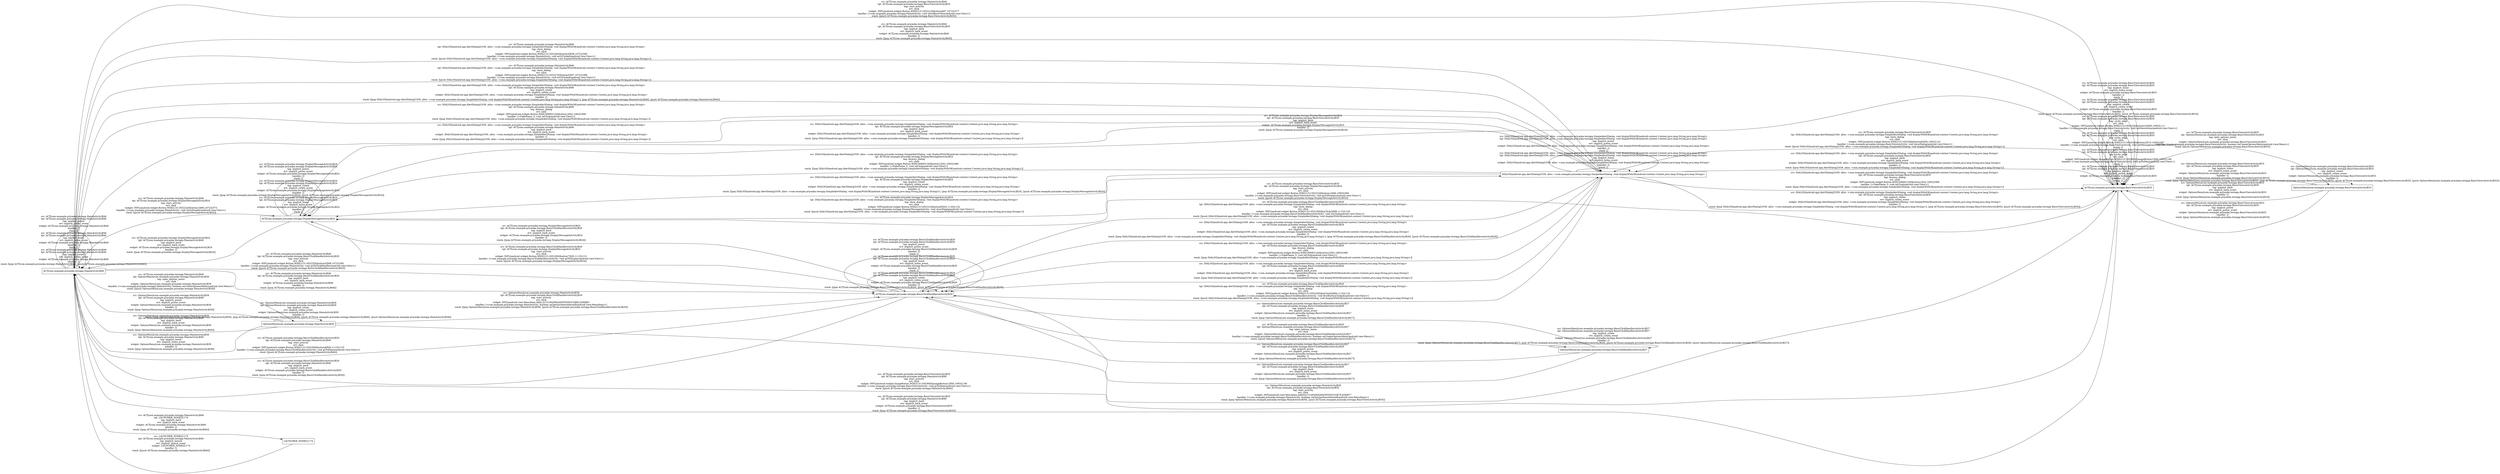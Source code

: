 digraph G {
 rankdir=LR;
 node[shape=box];
 n4 [label="ACT[com.example.priyanka.testapp.MainActivity]846"];
 n1 [label="ACT[com.example.priyanka.testapp.DisplayMessageActivity]824"];
 n5 [label="DIALOG[android.app.AlertDialog]1039, alloc: <com.example.priyanka.testapp.SimpleAlertDialog: void displayWithOK(android.content.Context,java.lang.String,java.lang.String)>"];
 n8 [label="OptionsMenu[com.example.priyanka.testapp.MainActivity]839"];
 n9 [label="LAUNCHER_NODE[]1174"];
 n3 [label="ACT[com.example.priyanka.testapp.BasicViewsActivity]835"];
 n6 [label="OptionsMenu[com.example.priyanka.testapp.BasicClickHandlersActivity]827"];
 n2 [label="ACT[com.example.priyanka.testapp.BasicClickHandlersActivity]829"];
 n7 [label="OptionsMenu[com.example.priyanka.testapp.BasicViewsActivity]833"];
 n4 -> n9 [label="src: ACT[com.example.priyanka.testapp.MainActivity]846\ntgt: LAUNCHER_NODE[]1174\ntag: implicit_back\nevt: implicit_back_event\nwidget: ACT[com.example.priyanka.testapp.MainActivity]846\nhandler: []\nstack: [[pop ACT[com.example.priyanka.testapp.MainActivity]846]]\n"];
 n4 -> n4 [label="src: ACT[com.example.priyanka.testapp.MainActivity]846\ntgt: ACT[com.example.priyanka.testapp.MainActivity]846\ntag: implicit_rotate\nevt: implicit_rotate_event\nwidget: ACT[com.example.priyanka.testapp.MainActivity]846\nhandler: []\nstack: [[pop ACT[com.example.priyanka.testapp.MainActivity]846], [push ACT[com.example.priyanka.testapp.MainActivity]846]]\n"];
 n4 -> n1 [label="src: ACT[com.example.priyanka.testapp.MainActivity]846\ntgt: ACT[com.example.priyanka.testapp.DisplayMessageActivity]824\ntag: start_activity\nevt: click\nwidget: INFL[android.widget.Button,WID[2131165222|0|button1]496,1072]1073\nhandler: [<com.example.priyanka.testapp.MainActivity: void showDisplay(android.view.View)>]\nstack: [[push ACT[com.example.priyanka.testapp.DisplayMessageActivity]824]]\n"];
 n4 -> n2 [label="src: ACT[com.example.priyanka.testapp.MainActivity]846\ntgt: ACT[com.example.priyanka.testapp.BasicClickHandlersActivity]829\ntag: start_activity\nevt: click\nwidget: INFL[android.widget.Button,WID[2131165225|0|button3]509,1072]1081\nhandler: [<com.example.priyanka.testapp.MainActivity: void goToClickHandler(android.view.View)>]\nstack: [[push ACT[com.example.priyanka.testapp.BasicClickHandlersActivity]829]]\n"];
 n4 -> n4 [label="src: ACT[com.example.priyanka.testapp.MainActivity]846\ntgt: ACT[com.example.priyanka.testapp.MainActivity]846\ntag: implicit_home\nevt: implicit_home_event\nwidget: ACT[com.example.priyanka.testapp.MainActivity]846\nhandler: []\nstack: []\n"];
 n4 -> n4 [label="src: ACT[com.example.priyanka.testapp.MainActivity]846\ntgt: ACT[com.example.priyanka.testapp.MainActivity]846\ntag: implicit_power\nevt: implicit_power_event\nwidget: ACT[com.example.priyanka.testapp.MainActivity]846\nhandler: []\nstack: []\n"];
 n4 -> n5 [label="src: ACT[com.example.priyanka.testapp.MainActivity]846\ntgt: DIALOG[android.app.AlertDialog]1039, alloc: <com.example.priyanka.testapp.SimpleAlertDialog: void displayWithOK(android.content.Context,java.lang.String,java.lang.String)>\ntag: show_dialog\nevt: click\nwidget: INFL[android.widget.Button,WID[2131165226|0|button4]508,1072]1085\nhandler: [<com.example.priyanka.testapp.MainActivity: void act2Clicked(android.view.View)>]\nstack: [[push DIALOG[android.app.AlertDialog]1039, alloc: <com.example.priyanka.testapp.SimpleAlertDialog: void displayWithOK(android.content.Context,java.lang.String,java.lang.String)>]]\n"];
 n4 -> n5 [label="src: ACT[com.example.priyanka.testapp.MainActivity]846\ntgt: DIALOG[android.app.AlertDialog]1039, alloc: <com.example.priyanka.testapp.SimpleAlertDialog: void displayWithOK(android.content.Context,java.lang.String,java.lang.String)>\ntag: show_dialog\nevt: click\nwidget: INFL[android.widget.Button,WID[2131165227|0|button5]507,1072]1089\nhandler: [<com.example.priyanka.testapp.MainActivity: void act3Clicked(android.view.View)>]\nstack: [[push DIALOG[android.app.AlertDialog]1039, alloc: <com.example.priyanka.testapp.SimpleAlertDialog: void displayWithOK(android.content.Context,java.lang.String,java.lang.String)>]]\n"];
 n4 -> n8 [label="src: ACT[com.example.priyanka.testapp.MainActivity]846\ntgt: OptionsMenu[com.example.priyanka.testapp.MainActivity]839\ntag: open_options_menu\nevt: click\nwidget: OptionsMenu[com.example.priyanka.testapp.MainActivity]839\nhandler: [<com.example.priyanka.testapp.MainActivity: boolean onCreateOptionsMenu(android.view.Menu)>]\nstack: [[push OptionsMenu[com.example.priyanka.testapp.MainActivity]839]]\n"];
 n4 -> n3 [label="src: ACT[com.example.priyanka.testapp.MainActivity]846\ntgt: ACT[com.example.priyanka.testapp.BasicViewsActivity]835\ntag: start_activity\nevt: click\nwidget: INFL[android.widget.Button,WID[2131165221|0|button]497,1072]1077\nhandler: [<com.example.priyanka.testapp.MainActivity: void showBasicView(android.view.View)>]\nstack: [[push ACT[com.example.priyanka.testapp.BasicViewsActivity]835]]\n"];
 n4 -> n3 [label="src: ACT[com.example.priyanka.testapp.MainActivity]846\ntgt: ACT[com.example.priyanka.testapp.BasicViewsActivity]835\ntag: implicit_back\nevt: implicit_back_event\nwidget: ACT[com.example.priyanka.testapp.MainActivity]846\nhandler: []\nstack: [[pop ACT[com.example.priyanka.testapp.MainActivity]846]]\n"];
 n4 -> n2 [label="src: ACT[com.example.priyanka.testapp.MainActivity]846\ntgt: ACT[com.example.priyanka.testapp.BasicClickHandlersActivity]829\ntag: implicit_back\nevt: implicit_back_event\nwidget: ACT[com.example.priyanka.testapp.MainActivity]846\nhandler: []\nstack: [[pop ACT[com.example.priyanka.testapp.MainActivity]846]]\n"];
 n1 -> n1 [label="src: ACT[com.example.priyanka.testapp.DisplayMessageActivity]824\ntgt: ACT[com.example.priyanka.testapp.DisplayMessageActivity]824\ntag: implicit_home\nevt: implicit_home_event\nwidget: ACT[com.example.priyanka.testapp.DisplayMessageActivity]824\nhandler: []\nstack: []\n"];
 n1 -> n1 [label="src: ACT[com.example.priyanka.testapp.DisplayMessageActivity]824\ntgt: ACT[com.example.priyanka.testapp.DisplayMessageActivity]824\ntag: implicit_rotate\nevt: implicit_rotate_event\nwidget: ACT[com.example.priyanka.testapp.DisplayMessageActivity]824\nhandler: []\nstack: [[pop ACT[com.example.priyanka.testapp.DisplayMessageActivity]824], [push ACT[com.example.priyanka.testapp.DisplayMessageActivity]824]]\n"];
 n1 -> n4 [label="src: ACT[com.example.priyanka.testapp.DisplayMessageActivity]824\ntgt: ACT[com.example.priyanka.testapp.MainActivity]846\ntag: implicit_back\nevt: implicit_back_event\nwidget: ACT[com.example.priyanka.testapp.DisplayMessageActivity]824\nhandler: []\nstack: [[pop ACT[com.example.priyanka.testapp.DisplayMessageActivity]824]]\n"];
 n1 -> n1 [label="src: ACT[com.example.priyanka.testapp.DisplayMessageActivity]824\ntgt: ACT[com.example.priyanka.testapp.DisplayMessageActivity]824\ntag: implicit_power\nevt: implicit_power_event\nwidget: ACT[com.example.priyanka.testapp.DisplayMessageActivity]824\nhandler: []\nstack: []\n"];
 n1 -> n3 [label="src: ACT[com.example.priyanka.testapp.DisplayMessageActivity]824\ntgt: ACT[com.example.priyanka.testapp.BasicViewsActivity]835\ntag: implicit_back\nevt: implicit_back_event\nwidget: ACT[com.example.priyanka.testapp.DisplayMessageActivity]824\nhandler: []\nstack: [[pop ACT[com.example.priyanka.testapp.DisplayMessageActivity]824]]\n"];
 n1 -> n2 [label="src: ACT[com.example.priyanka.testapp.DisplayMessageActivity]824\ntgt: ACT[com.example.priyanka.testapp.BasicClickHandlersActivity]829\ntag: implicit_back\nevt: implicit_back_event\nwidget: ACT[com.example.priyanka.testapp.DisplayMessageActivity]824\nhandler: []\nstack: [[pop ACT[com.example.priyanka.testapp.DisplayMessageActivity]824]]\n"];
 n1 -> n5 [label="src: ACT[com.example.priyanka.testapp.DisplayMessageActivity]824\ntgt: DIALOG[android.app.AlertDialog]1039, alloc: <com.example.priyanka.testapp.SimpleAlertDialog: void displayWithOK(android.content.Context,java.lang.String,java.lang.String)>\ntag: show_dialog\nevt: click\nwidget: INFL[android.widget.Button,WID[2131165231|0|button9]503,1130]1132\nhandler: [<com.example.priyanka.testapp.DisplayMessageActivity: void showDialog(android.view.View)>]\nstack: [[push DIALOG[android.app.AlertDialog]1039, alloc: <com.example.priyanka.testapp.SimpleAlertDialog: void displayWithOK(android.content.Context,java.lang.String,java.lang.String)>]]\n"];
 n5 -> n2 [label="src: DIALOG[android.app.AlertDialog]1039, alloc: <com.example.priyanka.testapp.SimpleAlertDialog: void displayWithOK(android.content.Context,java.lang.String,java.lang.String)>\ntgt: ACT[com.example.priyanka.testapp.BasicClickHandlersActivity]829\ntag: implicit_rotate\nevt: implicit_rotate_event\nwidget: DIALOG[android.app.AlertDialog]1039, alloc: <com.example.priyanka.testapp.SimpleAlertDialog: void displayWithOK(android.content.Context,java.lang.String,java.lang.String)>\nhandler: []\nstack: [[pop DIALOG[android.app.AlertDialog]1039, alloc: <com.example.priyanka.testapp.SimpleAlertDialog: void displayWithOK(android.content.Context,java.lang.String,java.lang.String)>], [pop ACT[com.example.priyanka.testapp.BasicClickHandlersActivity]829], [push ACT[com.example.priyanka.testapp.BasicClickHandlersActivity]829]]\n"];
 n5 -> n4 [label="src: DIALOG[android.app.AlertDialog]1039, alloc: <com.example.priyanka.testapp.SimpleAlertDialog: void displayWithOK(android.content.Context,java.lang.String,java.lang.String)>\ntgt: ACT[com.example.priyanka.testapp.MainActivity]846\ntag: implicit_rotate\nevt: implicit_rotate_event\nwidget: DIALOG[android.app.AlertDialog]1039, alloc: <com.example.priyanka.testapp.SimpleAlertDialog: void displayWithOK(android.content.Context,java.lang.String,java.lang.String)>\nhandler: []\nstack: [[pop DIALOG[android.app.AlertDialog]1039, alloc: <com.example.priyanka.testapp.SimpleAlertDialog: void displayWithOK(android.content.Context,java.lang.String,java.lang.String)>], [pop ACT[com.example.priyanka.testapp.MainActivity]846], [push ACT[com.example.priyanka.testapp.MainActivity]846]]\n"];
 n5 -> n5 [label="src: DIALOG[android.app.AlertDialog]1039, alloc: <com.example.priyanka.testapp.SimpleAlertDialog: void displayWithOK(android.content.Context,java.lang.String,java.lang.String)>\ntgt: DIALOG[android.app.AlertDialog]1039, alloc: <com.example.priyanka.testapp.SimpleAlertDialog: void displayWithOK(android.content.Context,java.lang.String,java.lang.String)>\ntag: implicit_home\nevt: implicit_home_event\nwidget: DIALOG[android.app.AlertDialog]1039, alloc: <com.example.priyanka.testapp.SimpleAlertDialog: void displayWithOK(android.content.Context,java.lang.String,java.lang.String)>\nhandler: []\nstack: []\n"];
 n5 -> n1 [label="src: DIALOG[android.app.AlertDialog]1039, alloc: <com.example.priyanka.testapp.SimpleAlertDialog: void displayWithOK(android.content.Context,java.lang.String,java.lang.String)>\ntgt: ACT[com.example.priyanka.testapp.DisplayMessageActivity]824\ntag: implicit_back\nevt: implicit_back_event\nwidget: DIALOG[android.app.AlertDialog]1039, alloc: <com.example.priyanka.testapp.SimpleAlertDialog: void displayWithOK(android.content.Context,java.lang.String,java.lang.String)>\nhandler: []\nstack: [[pop DIALOG[android.app.AlertDialog]1039, alloc: <com.example.priyanka.testapp.SimpleAlertDialog: void displayWithOK(android.content.Context,java.lang.String,java.lang.String)>]]\n"];
 n5 -> n4 [label="src: DIALOG[android.app.AlertDialog]1039, alloc: <com.example.priyanka.testapp.SimpleAlertDialog: void displayWithOK(android.content.Context,java.lang.String,java.lang.String)>\ntgt: ACT[com.example.priyanka.testapp.MainActivity]846\ntag: dismiss_dialog\nevt: click\nwidget: INFL[android.widget.Button,WID[16908313|0|button1]262,1063]1068\nhandler: [<FakeName_5: void onClick(android.view.View)>]\nstack: [[pop DIALOG[android.app.AlertDialog]1039, alloc: <com.example.priyanka.testapp.SimpleAlertDialog: void displayWithOK(android.content.Context,java.lang.String,java.lang.String)>]]\n"];
 n5 -> n2 [label="src: DIALOG[android.app.AlertDialog]1039, alloc: <com.example.priyanka.testapp.SimpleAlertDialog: void displayWithOK(android.content.Context,java.lang.String,java.lang.String)>\ntgt: ACT[com.example.priyanka.testapp.BasicClickHandlersActivity]829\ntag: dismiss_dialog\nevt: click\nwidget: INFL[android.widget.Button,WID[16908313|0|button1]262,1063]1068\nhandler: [<FakeName_5: void onClick(android.view.View)>]\nstack: [[pop DIALOG[android.app.AlertDialog]1039, alloc: <com.example.priyanka.testapp.SimpleAlertDialog: void displayWithOK(android.content.Context,java.lang.String,java.lang.String)>]]\n"];
 n5 -> n1 [label="src: DIALOG[android.app.AlertDialog]1039, alloc: <com.example.priyanka.testapp.SimpleAlertDialog: void displayWithOK(android.content.Context,java.lang.String,java.lang.String)>\ntgt: ACT[com.example.priyanka.testapp.DisplayMessageActivity]824\ntag: dismiss_dialog\nevt: click\nwidget: INFL[android.widget.Button,WID[16908313|0|button1]262,1063]1068\nhandler: [<FakeName_5: void onClick(android.view.View)>]\nstack: [[pop DIALOG[android.app.AlertDialog]1039, alloc: <com.example.priyanka.testapp.SimpleAlertDialog: void displayWithOK(android.content.Context,java.lang.String,java.lang.String)>]]\n"];
 n5 -> n5 [label="src: DIALOG[android.app.AlertDialog]1039, alloc: <com.example.priyanka.testapp.SimpleAlertDialog: void displayWithOK(android.content.Context,java.lang.String,java.lang.String)>\ntgt: DIALOG[android.app.AlertDialog]1039, alloc: <com.example.priyanka.testapp.SimpleAlertDialog: void displayWithOK(android.content.Context,java.lang.String,java.lang.String)>\ntag: implicit_power\nevt: implicit_power_event\nwidget: DIALOG[android.app.AlertDialog]1039, alloc: <com.example.priyanka.testapp.SimpleAlertDialog: void displayWithOK(android.content.Context,java.lang.String,java.lang.String)>\nhandler: []\nstack: []\n"];
 n5 -> n3 [label="src: DIALOG[android.app.AlertDialog]1039, alloc: <com.example.priyanka.testapp.SimpleAlertDialog: void displayWithOK(android.content.Context,java.lang.String,java.lang.String)>\ntgt: ACT[com.example.priyanka.testapp.BasicViewsActivity]835\ntag: implicit_back\nevt: implicit_back_event\nwidget: DIALOG[android.app.AlertDialog]1039, alloc: <com.example.priyanka.testapp.SimpleAlertDialog: void displayWithOK(android.content.Context,java.lang.String,java.lang.String)>\nhandler: []\nstack: [[pop DIALOG[android.app.AlertDialog]1039, alloc: <com.example.priyanka.testapp.SimpleAlertDialog: void displayWithOK(android.content.Context,java.lang.String,java.lang.String)>]]\n"];
 n5 -> n3 [label="src: DIALOG[android.app.AlertDialog]1039, alloc: <com.example.priyanka.testapp.SimpleAlertDialog: void displayWithOK(android.content.Context,java.lang.String,java.lang.String)>\ntgt: ACT[com.example.priyanka.testapp.BasicViewsActivity]835\ntag: dismiss_dialog\nevt: click\nwidget: INFL[android.widget.Button,WID[16908313|0|button1]262,1063]1068\nhandler: [<FakeName_5: void onClick(android.view.View)>]\nstack: [[pop DIALOG[android.app.AlertDialog]1039, alloc: <com.example.priyanka.testapp.SimpleAlertDialog: void displayWithOK(android.content.Context,java.lang.String,java.lang.String)>]]\n"];
 n5 -> n3 [label="src: DIALOG[android.app.AlertDialog]1039, alloc: <com.example.priyanka.testapp.SimpleAlertDialog: void displayWithOK(android.content.Context,java.lang.String,java.lang.String)>\ntgt: ACT[com.example.priyanka.testapp.BasicViewsActivity]835\ntag: implicit_rotate\nevt: implicit_rotate_event\nwidget: DIALOG[android.app.AlertDialog]1039, alloc: <com.example.priyanka.testapp.SimpleAlertDialog: void displayWithOK(android.content.Context,java.lang.String,java.lang.String)>\nhandler: []\nstack: [[pop DIALOG[android.app.AlertDialog]1039, alloc: <com.example.priyanka.testapp.SimpleAlertDialog: void displayWithOK(android.content.Context,java.lang.String,java.lang.String)>], [pop ACT[com.example.priyanka.testapp.BasicViewsActivity]835], [push ACT[com.example.priyanka.testapp.BasicViewsActivity]835]]\n"];
 n5 -> n1 [label="src: DIALOG[android.app.AlertDialog]1039, alloc: <com.example.priyanka.testapp.SimpleAlertDialog: void displayWithOK(android.content.Context,java.lang.String,java.lang.String)>\ntgt: ACT[com.example.priyanka.testapp.DisplayMessageActivity]824\ntag: implicit_rotate\nevt: implicit_rotate_event\nwidget: DIALOG[android.app.AlertDialog]1039, alloc: <com.example.priyanka.testapp.SimpleAlertDialog: void displayWithOK(android.content.Context,java.lang.String,java.lang.String)>\nhandler: []\nstack: [[pop DIALOG[android.app.AlertDialog]1039, alloc: <com.example.priyanka.testapp.SimpleAlertDialog: void displayWithOK(android.content.Context,java.lang.String,java.lang.String)>], [pop ACT[com.example.priyanka.testapp.DisplayMessageActivity]824], [push ACT[com.example.priyanka.testapp.DisplayMessageActivity]824]]\n"];
 n5 -> n4 [label="src: DIALOG[android.app.AlertDialog]1039, alloc: <com.example.priyanka.testapp.SimpleAlertDialog: void displayWithOK(android.content.Context,java.lang.String,java.lang.String)>\ntgt: ACT[com.example.priyanka.testapp.MainActivity]846\ntag: implicit_back\nevt: implicit_back_event\nwidget: DIALOG[android.app.AlertDialog]1039, alloc: <com.example.priyanka.testapp.SimpleAlertDialog: void displayWithOK(android.content.Context,java.lang.String,java.lang.String)>\nhandler: []\nstack: [[pop DIALOG[android.app.AlertDialog]1039, alloc: <com.example.priyanka.testapp.SimpleAlertDialog: void displayWithOK(android.content.Context,java.lang.String,java.lang.String)>]]\n"];
 n5 -> n2 [label="src: DIALOG[android.app.AlertDialog]1039, alloc: <com.example.priyanka.testapp.SimpleAlertDialog: void displayWithOK(android.content.Context,java.lang.String,java.lang.String)>\ntgt: ACT[com.example.priyanka.testapp.BasicClickHandlersActivity]829\ntag: implicit_back\nevt: implicit_back_event\nwidget: DIALOG[android.app.AlertDialog]1039, alloc: <com.example.priyanka.testapp.SimpleAlertDialog: void displayWithOK(android.content.Context,java.lang.String,java.lang.String)>\nhandler: []\nstack: [[pop DIALOG[android.app.AlertDialog]1039, alloc: <com.example.priyanka.testapp.SimpleAlertDialog: void displayWithOK(android.content.Context,java.lang.String,java.lang.String)>]]\n"];
 n8 -> n8 [label="src: OptionsMenu[com.example.priyanka.testapp.MainActivity]839\ntgt: OptionsMenu[com.example.priyanka.testapp.MainActivity]839\ntag: implicit_rotate\nevt: implicit_rotate_event\nwidget: OptionsMenu[com.example.priyanka.testapp.MainActivity]839\nhandler: []\nstack: [[pop OptionsMenu[com.example.priyanka.testapp.MainActivity]839], [pop ACT[com.example.priyanka.testapp.MainActivity]846], [push ACT[com.example.priyanka.testapp.MainActivity]846], [push OptionsMenu[com.example.priyanka.testapp.MainActivity]839]]\n"];
 n8 -> n4 [label="src: OptionsMenu[com.example.priyanka.testapp.MainActivity]839\ntgt: ACT[com.example.priyanka.testapp.MainActivity]846\ntag: implicit_power\nevt: implicit_power_event\nwidget: OptionsMenu[com.example.priyanka.testapp.MainActivity]839\nhandler: []\nstack: [[pop OptionsMenu[com.example.priyanka.testapp.MainActivity]839]]\n"];
 n8 -> n3 [label="src: OptionsMenu[com.example.priyanka.testapp.MainActivity]839\ntgt: ACT[com.example.priyanka.testapp.BasicViewsActivity]835\ntag: start_activity\nevt: click\nwidget: INFL[android.view.MenuItem,AID[0|2131492904|ANONYMOUS]879,839]877\nhandler: [<com.example.priyanka.testapp.MainActivity: boolean onOptionsItemSelected(android.view.MenuItem)>]\nstack: [[pop OptionsMenu[com.example.priyanka.testapp.MainActivity]839], [push ACT[com.example.priyanka.testapp.BasicViewsActivity]835]]\n"];
 n8 -> n4 [label="src: OptionsMenu[com.example.priyanka.testapp.MainActivity]839\ntgt: ACT[com.example.priyanka.testapp.MainActivity]846\ntag: implicit_back\nevt: implicit_back_event\nwidget: OptionsMenu[com.example.priyanka.testapp.MainActivity]839\nhandler: []\nstack: [[pop OptionsMenu[com.example.priyanka.testapp.MainActivity]839]]\n"];
 n8 -> n4 [label="src: OptionsMenu[com.example.priyanka.testapp.MainActivity]839\ntgt: ACT[com.example.priyanka.testapp.MainActivity]846\ntag: implicit_home\nevt: implicit_home_event\nwidget: OptionsMenu[com.example.priyanka.testapp.MainActivity]839\nhandler: []\nstack: [[pop OptionsMenu[com.example.priyanka.testapp.MainActivity]839]]\n"];
 n8 -> n2 [label="src: OptionsMenu[com.example.priyanka.testapp.MainActivity]839\ntgt: ACT[com.example.priyanka.testapp.BasicClickHandlersActivity]829\ntag: start_activity\nevt: click\nwidget: INFL[android.view.MenuItem,AID[1|2131492906|ANONYMOUS]882,839]881\nhandler: [<com.example.priyanka.testapp.MainActivity: boolean onOptionsItemSelected(android.view.MenuItem)>]\nstack: [[pop OptionsMenu[com.example.priyanka.testapp.MainActivity]839], [push ACT[com.example.priyanka.testapp.BasicClickHandlersActivity]829]]\n"];
 n9 -> n4 [label="src: LAUNCHER_NODE[]1174\ntgt: ACT[com.example.priyanka.testapp.MainActivity]846\ntag: implicit_launch\nevt: implicit_launch_event\nwidget: LAUNCHER_NODE[]1174\nhandler: []\nstack: [[push ACT[com.example.priyanka.testapp.MainActivity]846]]\n"];
 n3 -> n3 [label="src: ACT[com.example.priyanka.testapp.BasicViewsActivity]835\ntgt: ACT[com.example.priyanka.testapp.BasicViewsActivity]835\ntag: implicit_power\nevt: implicit_power_event\nwidget: ACT[com.example.priyanka.testapp.BasicViewsActivity]835\nhandler: []\nstack: []\n"];
 n3 -> n7 [label="src: ACT[com.example.priyanka.testapp.BasicViewsActivity]835\ntgt: OptionsMenu[com.example.priyanka.testapp.BasicViewsActivity]833\ntag: open_options_menu\nevt: click\nwidget: OptionsMenu[com.example.priyanka.testapp.BasicViewsActivity]833\nhandler: [<com.example.priyanka.testapp.BasicViewsActivity: boolean onCreateOptionsMenu(android.view.Menu)>]\nstack: [[push OptionsMenu[com.example.priyanka.testapp.BasicViewsActivity]833]]\n"];
 n3 -> n3 [label="src: ACT[com.example.priyanka.testapp.BasicViewsActivity]835\ntgt: ACT[com.example.priyanka.testapp.BasicViewsActivity]835\ntag: cyclic_edge\nevt: click\nwidget: INFL[android.widget.ImageButton,WID[2131165269|0|imageButton1]560,1093]1106\nhandler: [<com.example.priyanka.testapp.BasicViewsActivity: void goToMain(android.view.View)>]\nstack: []\n"];
 n3 -> n3 [label="src: ACT[com.example.priyanka.testapp.BasicViewsActivity]835\ntgt: ACT[com.example.priyanka.testapp.BasicViewsActivity]835\ntag: cyclic_edge\nevt: click\nwidget: INFL[android.widget.Button,WID[2131165224|0|button2]510,1093]1097\nhandler: [<com.example.priyanka.testapp.BasicViewsActivity: void setMessage(android.view.View)>]\nstack: []\n"];
 n3 -> n3 [label="src: ACT[com.example.priyanka.testapp.BasicViewsActivity]835\ntgt: ACT[com.example.priyanka.testapp.BasicViewsActivity]835\ntag: cyclic_edge\nevt: click\nwidget: INFL[android.widget.Button,WID[2131165223|0|button10]495,1093]1111\nhandler: [<com.example.priyanka.testapp.BasicViewsActivity: void setNewAction(android.view.View)>]\nstack: []\n"];
 n3 -> n4 [label="src: ACT[com.example.priyanka.testapp.BasicViewsActivity]835\ntgt: ACT[com.example.priyanka.testapp.MainActivity]846\ntag: start_activity\nevt: click\nwidget: INFL[android.widget.ImageButton,WID[2131165269|0|imageButton1]560,1093]1106\nhandler: [<com.example.priyanka.testapp.BasicViewsActivity: void goToMain(android.view.View)>]\nstack: [[push ACT[com.example.priyanka.testapp.MainActivity]846]]\n"];
 n3 -> n3 [label="src: ACT[com.example.priyanka.testapp.BasicViewsActivity]835\ntgt: ACT[com.example.priyanka.testapp.BasicViewsActivity]835\ntag: implicit_rotate\nevt: implicit_rotate_event\nwidget: ACT[com.example.priyanka.testapp.BasicViewsActivity]835\nhandler: []\nstack: [[pop ACT[com.example.priyanka.testapp.BasicViewsActivity]835], [push ACT[com.example.priyanka.testapp.BasicViewsActivity]835]]\n"];
 n3 -> n4 [label="src: ACT[com.example.priyanka.testapp.BasicViewsActivity]835\ntgt: ACT[com.example.priyanka.testapp.MainActivity]846\ntag: implicit_back\nevt: implicit_back_event\nwidget: ACT[com.example.priyanka.testapp.BasicViewsActivity]835\nhandler: []\nstack: [[pop ACT[com.example.priyanka.testapp.BasicViewsActivity]835]]\n"];
 n3 -> n3 [label="src: ACT[com.example.priyanka.testapp.BasicViewsActivity]835\ntgt: ACT[com.example.priyanka.testapp.BasicViewsActivity]835\ntag: implicit_home\nevt: implicit_home_event\nwidget: ACT[com.example.priyanka.testapp.BasicViewsActivity]835\nhandler: []\nstack: []\n"];
 n3 -> n5 [label="src: ACT[com.example.priyanka.testapp.BasicViewsActivity]835\ntgt: DIALOG[android.app.AlertDialog]1039, alloc: <com.example.priyanka.testapp.SimpleAlertDialog: void displayWithOK(android.content.Context,java.lang.String,java.lang.String)>\ntag: show_dialog\nevt: click\nwidget: INFL[android.widget.Button,WID[2131165228|0|button6]506,1093]1101\nhandler: [<com.example.priyanka.testapp.BasicViewsActivity: void showDialog(android.view.View)>]\nstack: [[push DIALOG[android.app.AlertDialog]1039, alloc: <com.example.priyanka.testapp.SimpleAlertDialog: void displayWithOK(android.content.Context,java.lang.String,java.lang.String)>]]\n"];
 n3 -> n1 [label="src: ACT[com.example.priyanka.testapp.BasicViewsActivity]835\ntgt: ACT[com.example.priyanka.testapp.DisplayMessageActivity]824\ntag: start_activity\nevt: click\nwidget: INFL[android.widget.Button,WID[2131165222|0|button1]496,1093]1094\nhandler: [<com.example.priyanka.testapp.BasicViewsActivity: void goToDisplay(android.view.View)>]\nstack: [[push ACT[com.example.priyanka.testapp.DisplayMessageActivity]824]]\n"];
 n6 -> n2 [label="src: OptionsMenu[com.example.priyanka.testapp.BasicClickHandlersActivity]827\ntgt: ACT[com.example.priyanka.testapp.BasicClickHandlersActivity]829\ntag: implicit_power\nevt: implicit_power_event\nwidget: OptionsMenu[com.example.priyanka.testapp.BasicClickHandlersActivity]827\nhandler: []\nstack: [[pop OptionsMenu[com.example.priyanka.testapp.BasicClickHandlersActivity]827]]\n"];
 n6 -> n2 [label="src: OptionsMenu[com.example.priyanka.testapp.BasicClickHandlersActivity]827\ntgt: ACT[com.example.priyanka.testapp.BasicClickHandlersActivity]829\ntag: implicit_back\nevt: implicit_back_event\nwidget: OptionsMenu[com.example.priyanka.testapp.BasicClickHandlersActivity]827\nhandler: []\nstack: [[pop OptionsMenu[com.example.priyanka.testapp.BasicClickHandlersActivity]827]]\n"];
 n6 -> n6 [label="src: OptionsMenu[com.example.priyanka.testapp.BasicClickHandlersActivity]827\ntgt: OptionsMenu[com.example.priyanka.testapp.BasicClickHandlersActivity]827\ntag: implicit_rotate\nevt: implicit_rotate_event\nwidget: OptionsMenu[com.example.priyanka.testapp.BasicClickHandlersActivity]827\nhandler: []\nstack: [[pop OptionsMenu[com.example.priyanka.testapp.BasicClickHandlersActivity]827], [pop ACT[com.example.priyanka.testapp.BasicClickHandlersActivity]829], [push ACT[com.example.priyanka.testapp.BasicClickHandlersActivity]829], [push OptionsMenu[com.example.priyanka.testapp.BasicClickHandlersActivity]827]]\n"];
 n6 -> n2 [label="src: OptionsMenu[com.example.priyanka.testapp.BasicClickHandlersActivity]827\ntgt: ACT[com.example.priyanka.testapp.BasicClickHandlersActivity]829\ntag: implicit_home\nevt: implicit_home_event\nwidget: OptionsMenu[com.example.priyanka.testapp.BasicClickHandlersActivity]827\nhandler: []\nstack: [[pop OptionsMenu[com.example.priyanka.testapp.BasicClickHandlersActivity]827]]\n"];
 n2 -> n2 [label="src: ACT[com.example.priyanka.testapp.BasicClickHandlersActivity]829\ntgt: ACT[com.example.priyanka.testapp.BasicClickHandlersActivity]829\ntag: implicit_rotate\nevt: implicit_rotate_event\nwidget: ACT[com.example.priyanka.testapp.BasicClickHandlersActivity]829\nhandler: []\nstack: [[pop ACT[com.example.priyanka.testapp.BasicClickHandlersActivity]829], [push ACT[com.example.priyanka.testapp.BasicClickHandlersActivity]829]]\n"];
 n2 -> n1 [label="src: ACT[com.example.priyanka.testapp.BasicClickHandlersActivity]829\ntgt: ACT[com.example.priyanka.testapp.DisplayMessageActivity]824\ntag: start_activity\nevt: click\nwidget: INFL[android.widget.Button,WID[2131165229|0|button7]505,1115]1121\nhandler: [<com.example.priyanka.testapp.BasicClickHandlersActivity: void goToDisplay(android.view.View)>]\nstack: [[push ACT[com.example.priyanka.testapp.DisplayMessageActivity]824]]\n"];
 n2 -> n4 [label="src: ACT[com.example.priyanka.testapp.BasicClickHandlersActivity]829\ntgt: ACT[com.example.priyanka.testapp.MainActivity]846\ntag: start_activity\nevt: click\nwidget: INFL[android.widget.Button,WID[2131165230|0|button8]504,1115]1125\nhandler: [<com.example.priyanka.testapp.BasicClickHandlersActivity: void goToHome(android.view.View)>]\nstack: [[push ACT[com.example.priyanka.testapp.MainActivity]846]]\n"];
 n2 -> n2 [label="src: ACT[com.example.priyanka.testapp.BasicClickHandlersActivity]829\ntgt: ACT[com.example.priyanka.testapp.BasicClickHandlersActivity]829\ntag: implicit_home\nevt: implicit_home_event\nwidget: ACT[com.example.priyanka.testapp.BasicClickHandlersActivity]829\nhandler: []\nstack: []\n"];
 n2 -> n5 [label="src: ACT[com.example.priyanka.testapp.BasicClickHandlersActivity]829\ntgt: DIALOG[android.app.AlertDialog]1039, alloc: <com.example.priyanka.testapp.SimpleAlertDialog: void displayWithOK(android.content.Context,java.lang.String,java.lang.String)>\ntag: show_dialog\nevt: click\nwidget: INFL[android.widget.Button,WID[2131165219|0|btnClick2]499,1115]1120\nhandler: [<com.example.priyanka.testapp.BasicClickHandlersActivity$1: void onClick(android.view.View)>]\nstack: [[push DIALOG[android.app.AlertDialog]1039, alloc: <com.example.priyanka.testapp.SimpleAlertDialog: void displayWithOK(android.content.Context,java.lang.String,java.lang.String)>]]\n"];
 n2 -> n5 [label="src: ACT[com.example.priyanka.testapp.BasicClickHandlersActivity]829\ntgt: DIALOG[android.app.AlertDialog]1039, alloc: <com.example.priyanka.testapp.SimpleAlertDialog: void displayWithOK(android.content.Context,java.lang.String,java.lang.String)>\ntag: show_dialog\nevt: click\nwidget: INFL[android.widget.Button,WID[2131165220|0|btnClick3]498,1115]1116\nhandler: [<com.example.priyanka.testapp.BasicClickHandlersActivity: void firstButtonClicked(android.view.View)>]\nstack: [[push DIALOG[android.app.AlertDialog]1039, alloc: <com.example.priyanka.testapp.SimpleAlertDialog: void displayWithOK(android.content.Context,java.lang.String,java.lang.String)>]]\n"];
 n2 -> n6 [label="src: ACT[com.example.priyanka.testapp.BasicClickHandlersActivity]829\ntgt: OptionsMenu[com.example.priyanka.testapp.BasicClickHandlersActivity]827\ntag: open_options_menu\nevt: click\nwidget: OptionsMenu[com.example.priyanka.testapp.BasicClickHandlersActivity]827\nhandler: [<com.example.priyanka.testapp.BasicClickHandlersActivity: boolean onCreateOptionsMenu(android.view.Menu)>]\nstack: [[push OptionsMenu[com.example.priyanka.testapp.BasicClickHandlersActivity]827]]\n"];
 n2 -> n2 [label="src: ACT[com.example.priyanka.testapp.BasicClickHandlersActivity]829\ntgt: ACT[com.example.priyanka.testapp.BasicClickHandlersActivity]829\ntag: implicit_power\nevt: implicit_power_event\nwidget: ACT[com.example.priyanka.testapp.BasicClickHandlersActivity]829\nhandler: []\nstack: []\n"];
 n2 -> n4 [label="src: ACT[com.example.priyanka.testapp.BasicClickHandlersActivity]829\ntgt: ACT[com.example.priyanka.testapp.MainActivity]846\ntag: implicit_back\nevt: implicit_back_event\nwidget: ACT[com.example.priyanka.testapp.BasicClickHandlersActivity]829\nhandler: []\nstack: [[pop ACT[com.example.priyanka.testapp.BasicClickHandlersActivity]829]]\n"];
 n7 -> n3 [label="src: OptionsMenu[com.example.priyanka.testapp.BasicViewsActivity]833\ntgt: ACT[com.example.priyanka.testapp.BasicViewsActivity]835\ntag: implicit_home\nevt: implicit_home_event\nwidget: OptionsMenu[com.example.priyanka.testapp.BasicViewsActivity]833\nhandler: []\nstack: [[pop OptionsMenu[com.example.priyanka.testapp.BasicViewsActivity]833]]\n"];
 n7 -> n3 [label="src: OptionsMenu[com.example.priyanka.testapp.BasicViewsActivity]833\ntgt: ACT[com.example.priyanka.testapp.BasicViewsActivity]835\ntag: implicit_back\nevt: implicit_back_event\nwidget: OptionsMenu[com.example.priyanka.testapp.BasicViewsActivity]833\nhandler: []\nstack: [[pop OptionsMenu[com.example.priyanka.testapp.BasicViewsActivity]833]]\n"];
 n7 -> n7 [label="src: OptionsMenu[com.example.priyanka.testapp.BasicViewsActivity]833\ntgt: OptionsMenu[com.example.priyanka.testapp.BasicViewsActivity]833\ntag: implicit_rotate\nevt: implicit_rotate_event\nwidget: OptionsMenu[com.example.priyanka.testapp.BasicViewsActivity]833\nhandler: []\nstack: [[pop OptionsMenu[com.example.priyanka.testapp.BasicViewsActivity]833], [pop ACT[com.example.priyanka.testapp.BasicViewsActivity]835], [push ACT[com.example.priyanka.testapp.BasicViewsActivity]835], [push OptionsMenu[com.example.priyanka.testapp.BasicViewsActivity]833]]\n"];
 n7 -> n3 [label="src: OptionsMenu[com.example.priyanka.testapp.BasicViewsActivity]833\ntgt: ACT[com.example.priyanka.testapp.BasicViewsActivity]835\ntag: implicit_power\nevt: implicit_power_event\nwidget: OptionsMenu[com.example.priyanka.testapp.BasicViewsActivity]833\nhandler: []\nstack: [[pop OptionsMenu[com.example.priyanka.testapp.BasicViewsActivity]833]]\n"];
}